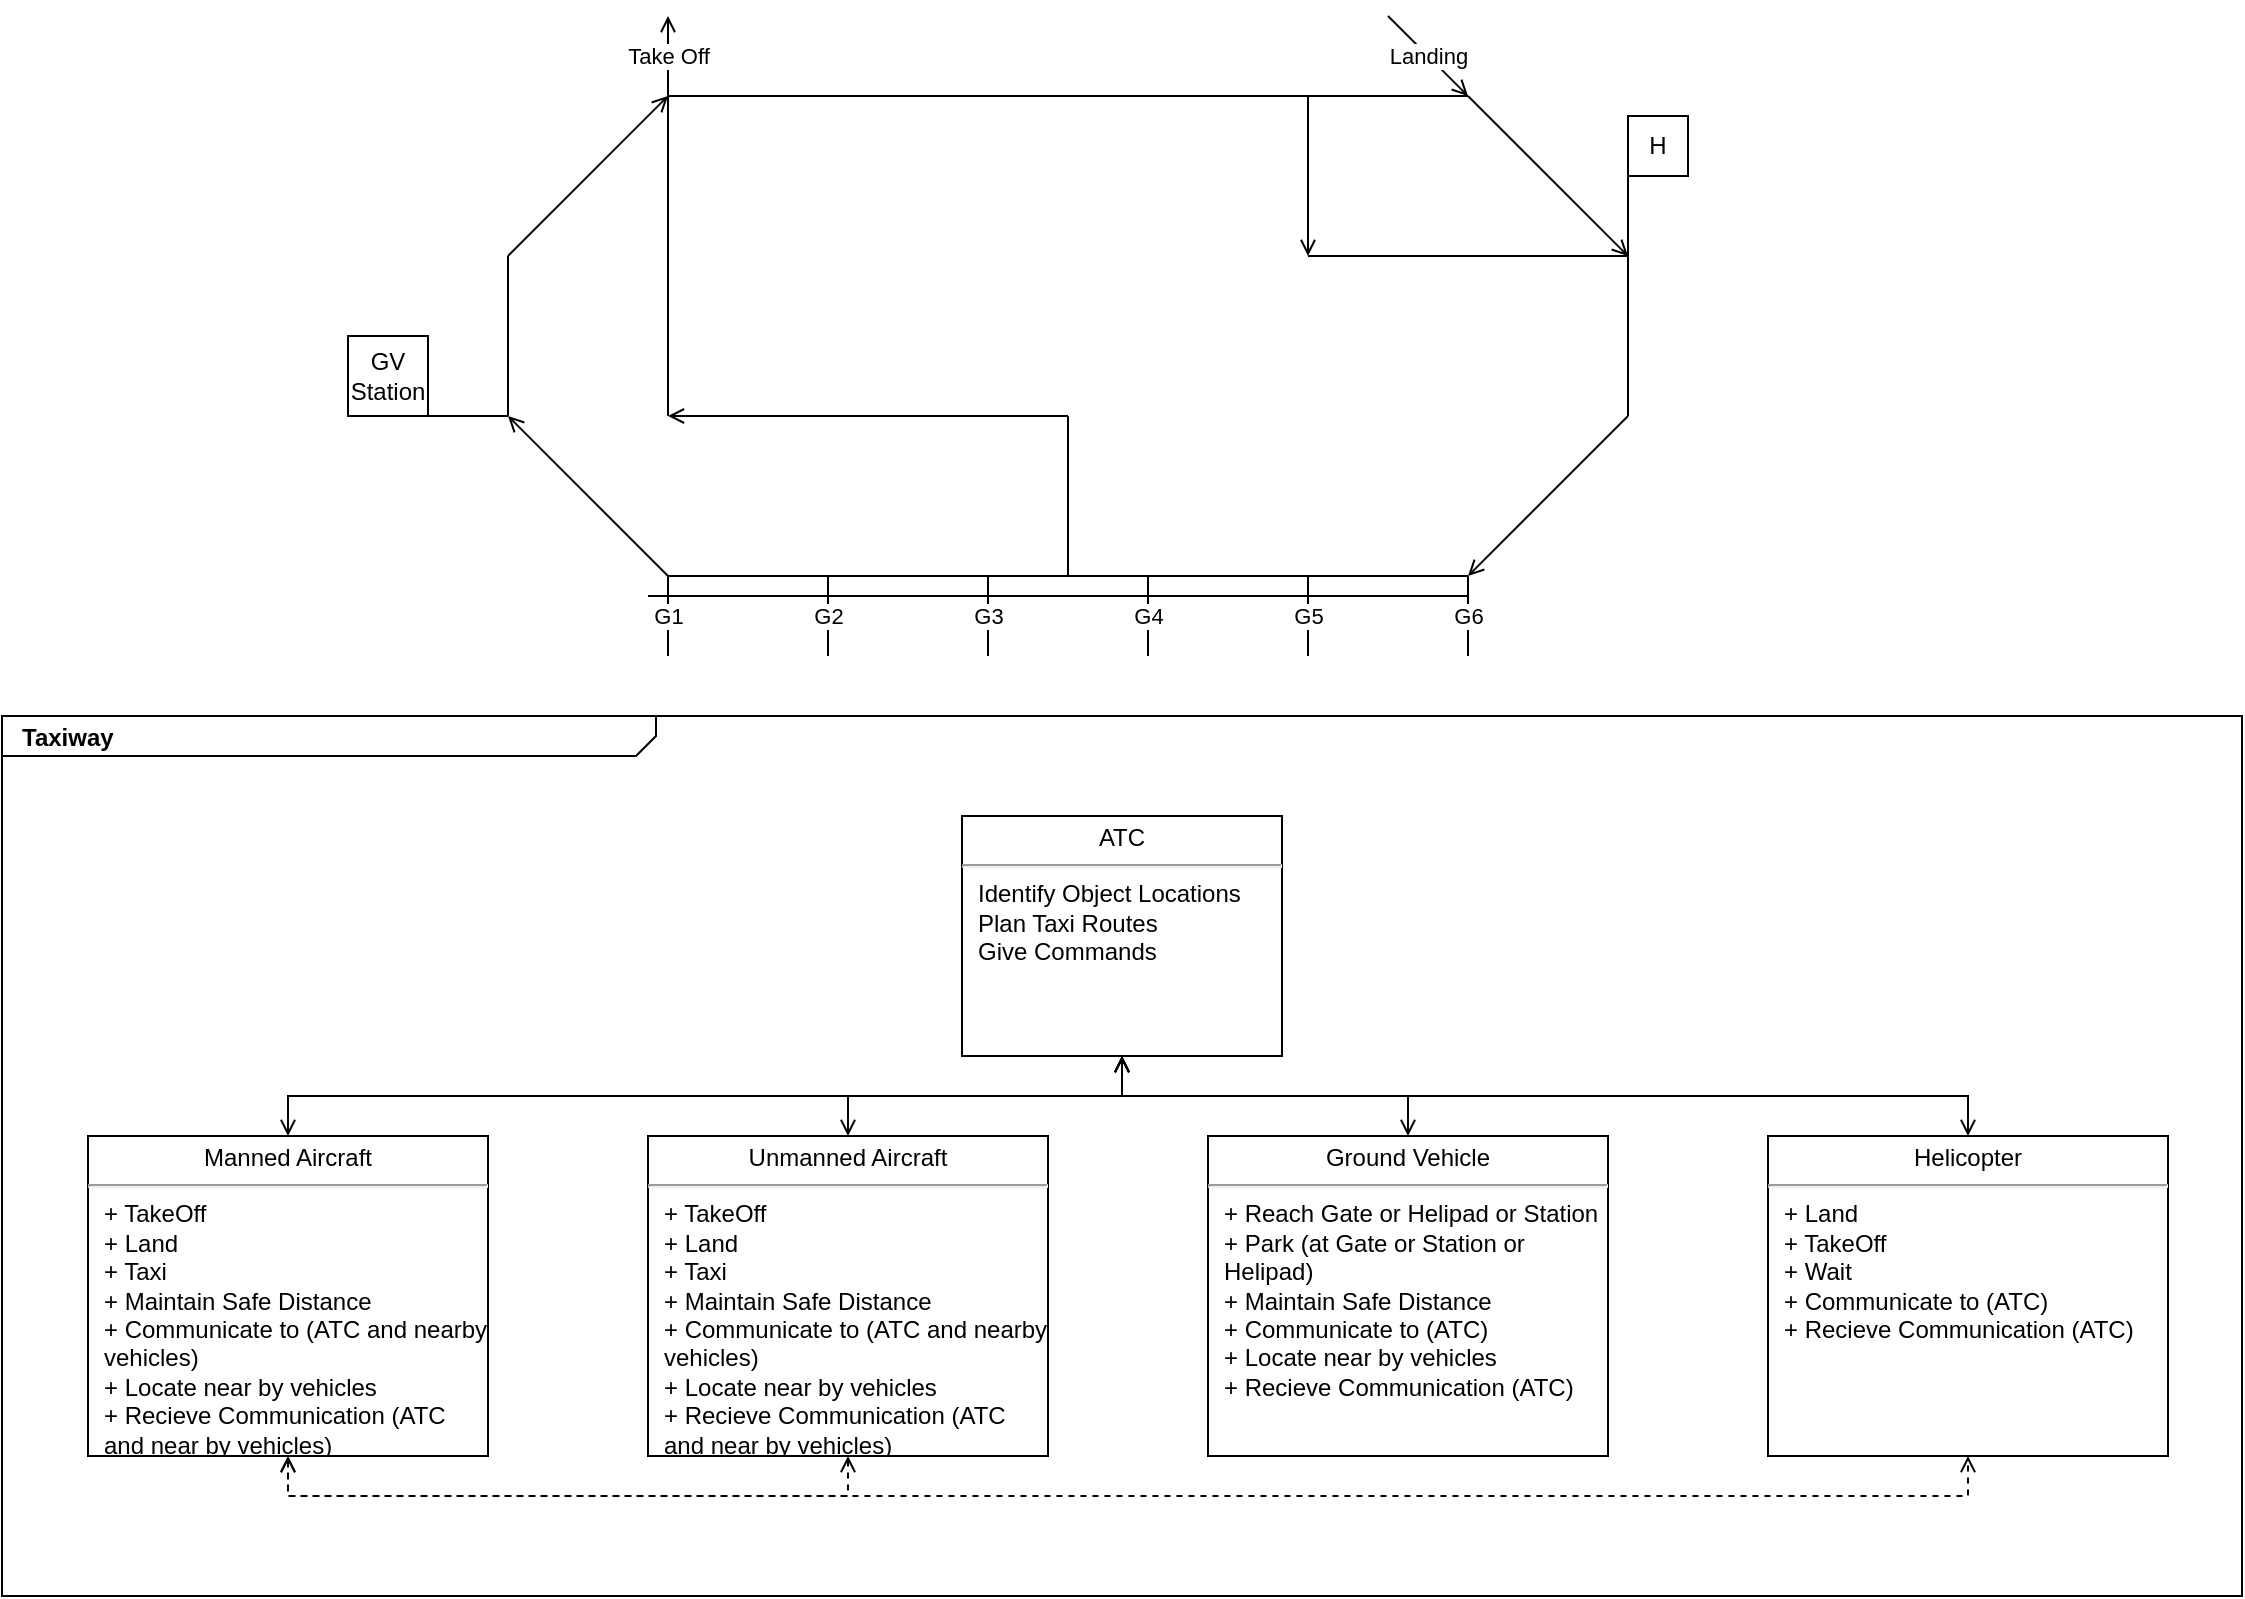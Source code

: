 <mxfile version="17.2.4" type="device"><diagram name="Page-1" id="929967ad-93f9-6ef4-fab6-5d389245f69c"><mxGraphModel dx="1422" dy="2063" grid="1" gridSize="10" guides="1" tooltips="1" connect="1" arrows="1" fold="1" page="1" pageScale="1.5" pageWidth="1169" pageHeight="826" background="none" math="0" shadow="0"><root><mxCell id="0" style=";html=1;"/><mxCell id="1" style=";html=1;" parent="0"/><mxCell id="1672d66443f91eb5-1" value="&lt;p style=&quot;margin: 0px ; margin-top: 4px ; margin-left: 10px ; text-align: left&quot;&gt;&lt;b&gt;Taxiway&lt;/b&gt;&lt;/p&gt;" style="html=1;strokeWidth=1;shape=mxgraph.sysml.package;html=1;overflow=fill;whiteSpace=wrap;fillColor=none;gradientColor=none;fontSize=12;align=center;labelX=327.64;" parent="1" vertex="1"><mxGeometry x="397" y="350" width="1120" height="440" as="geometry"/></mxCell><mxCell id="wfqT1Ex1SJNgyaG1Ik6t-33" style="edgeStyle=orthogonalEdgeStyle;rounded=0;orthogonalLoop=1;jettySize=auto;html=1;exitX=0.5;exitY=1;exitDx=0;exitDy=0;startArrow=open;startFill=0;endArrow=open;endFill=0;entryX=0.5;entryY=0;entryDx=0;entryDy=0;" edge="1" parent="1" source="1672d66443f91eb5-10" target="wfqT1Ex1SJNgyaG1Ik6t-30"><mxGeometry relative="1" as="geometry"/></mxCell><mxCell id="1672d66443f91eb5-10" value="&lt;p style=&quot;margin: 0px ; margin-top: 4px ; text-align: center&quot;&gt;ATC&lt;/p&gt;&lt;hr&gt;&lt;p style=&quot;margin: 0px ; margin-left: 8px ; text-align: left&quot;&gt;Identify Object Locations&lt;/p&gt;&lt;p style=&quot;margin: 0px ; margin-left: 8px ; text-align: left&quot;&gt;Plan Taxi Routes&lt;/p&gt;&lt;p style=&quot;margin: 0px ; margin-left: 8px ; text-align: left&quot;&gt;Give Commands&lt;/p&gt;" style="shape=rect;html=1;overflow=fill;whiteSpace=wrap;" parent="1" vertex="1"><mxGeometry x="877" y="400" width="160" height="120" as="geometry"/></mxCell><mxCell id="wfqT1Ex1SJNgyaG1Ik6t-1" value="" style="endArrow=none;html=1;rounded=0;" edge="1" parent="1"><mxGeometry width="50" height="50" relative="1" as="geometry"><mxPoint x="730" y="40" as="sourcePoint"/><mxPoint x="1130" y="40" as="targetPoint"/><Array as="points"/></mxGeometry></mxCell><mxCell id="wfqT1Ex1SJNgyaG1Ik6t-2" value="" style="endArrow=none;html=1;rounded=0;endFill=0;startArrow=open;startFill=0;" edge="1" parent="1"><mxGeometry width="50" height="50" relative="1" as="geometry"><mxPoint x="1210" y="120" as="sourcePoint"/><mxPoint x="1130" y="40" as="targetPoint"/></mxGeometry></mxCell><mxCell id="wfqT1Ex1SJNgyaG1Ik6t-3" value="" style="endArrow=none;html=1;rounded=0;" edge="1" parent="1"><mxGeometry width="50" height="50" relative="1" as="geometry"><mxPoint x="1210" y="200" as="sourcePoint"/><mxPoint x="1210" y="120" as="targetPoint"/></mxGeometry></mxCell><mxCell id="wfqT1Ex1SJNgyaG1Ik6t-4" value="" style="endArrow=none;html=1;rounded=0;startArrow=open;startFill=0;" edge="1" parent="1"><mxGeometry width="50" height="50" relative="1" as="geometry"><mxPoint x="1130" y="280" as="sourcePoint"/><mxPoint x="1210" y="200" as="targetPoint"/></mxGeometry></mxCell><mxCell id="wfqT1Ex1SJNgyaG1Ik6t-5" value="Landing" style="endArrow=open;html=1;rounded=0;endFill=0;" edge="1" parent="1"><mxGeometry width="50" height="50" relative="1" as="geometry"><mxPoint x="1090" as="sourcePoint"/><mxPoint x="1130" y="40" as="targetPoint"/></mxGeometry></mxCell><mxCell id="wfqT1Ex1SJNgyaG1Ik6t-6" value="" style="endArrow=open;html=1;rounded=0;endFill=0;" edge="1" parent="1"><mxGeometry width="50" height="50" relative="1" as="geometry"><mxPoint x="650" y="120" as="sourcePoint"/><mxPoint x="730" y="40" as="targetPoint"/></mxGeometry></mxCell><mxCell id="wfqT1Ex1SJNgyaG1Ik6t-7" value="" style="endArrow=none;html=1;rounded=0;" edge="1" parent="1"><mxGeometry width="50" height="50" relative="1" as="geometry"><mxPoint x="650" y="200" as="sourcePoint"/><mxPoint x="650" y="120" as="targetPoint"/></mxGeometry></mxCell><mxCell id="wfqT1Ex1SJNgyaG1Ik6t-8" value="" style="endArrow=open;html=1;rounded=0;endFill=0;" edge="1" parent="1"><mxGeometry width="50" height="50" relative="1" as="geometry"><mxPoint x="730" y="280" as="sourcePoint"/><mxPoint x="650" y="200" as="targetPoint"/></mxGeometry></mxCell><mxCell id="wfqT1Ex1SJNgyaG1Ik6t-9" value="" style="endArrow=none;html=1;rounded=0;" edge="1" parent="1"><mxGeometry width="50" height="50" relative="1" as="geometry"><mxPoint x="730" y="280" as="sourcePoint"/><mxPoint x="1130" y="280" as="targetPoint"/></mxGeometry></mxCell><mxCell id="wfqT1Ex1SJNgyaG1Ik6t-10" value="Take Off" style="endArrow=none;html=1;rounded=0;endFill=0;startArrow=open;startFill=0;" edge="1" parent="1"><mxGeometry width="50" height="50" relative="1" as="geometry"><mxPoint x="730" as="sourcePoint"/><mxPoint x="730" y="40" as="targetPoint"/></mxGeometry></mxCell><mxCell id="wfqT1Ex1SJNgyaG1Ik6t-11" value="G1" style="endArrow=none;html=1;rounded=0;" edge="1" parent="1"><mxGeometry width="50" height="50" relative="1" as="geometry"><mxPoint x="730" y="280" as="sourcePoint"/><mxPoint x="730" y="320" as="targetPoint"/></mxGeometry></mxCell><mxCell id="wfqT1Ex1SJNgyaG1Ik6t-12" value="G2" style="endArrow=none;html=1;rounded=0;" edge="1" parent="1"><mxGeometry width="50" height="50" relative="1" as="geometry"><mxPoint x="810" y="280" as="sourcePoint"/><mxPoint x="810" y="320" as="targetPoint"/></mxGeometry></mxCell><mxCell id="wfqT1Ex1SJNgyaG1Ik6t-13" value="G3" style="endArrow=none;html=1;rounded=0;" edge="1" parent="1"><mxGeometry width="50" height="50" relative="1" as="geometry"><mxPoint x="890" y="280" as="sourcePoint"/><mxPoint x="890" y="320" as="targetPoint"/></mxGeometry></mxCell><mxCell id="wfqT1Ex1SJNgyaG1Ik6t-14" value="G4" style="endArrow=none;html=1;rounded=0;" edge="1" parent="1"><mxGeometry width="50" height="50" relative="1" as="geometry"><mxPoint x="970" y="280" as="sourcePoint"/><mxPoint x="970" y="320" as="targetPoint"/></mxGeometry></mxCell><mxCell id="wfqT1Ex1SJNgyaG1Ik6t-15" value="G5" style="endArrow=none;html=1;rounded=0;" edge="1" parent="1"><mxGeometry width="50" height="50" relative="1" as="geometry"><mxPoint x="1050" y="280" as="sourcePoint"/><mxPoint x="1050" y="320" as="targetPoint"/></mxGeometry></mxCell><mxCell id="wfqT1Ex1SJNgyaG1Ik6t-16" value="H" style="rounded=0;whiteSpace=wrap;html=1;" vertex="1" parent="1"><mxGeometry x="1210" y="50" width="30" height="30" as="geometry"/></mxCell><mxCell id="wfqT1Ex1SJNgyaG1Ik6t-17" value="G6" style="endArrow=none;html=1;rounded=0;" edge="1" parent="1"><mxGeometry width="50" height="50" relative="1" as="geometry"><mxPoint x="1130" y="280" as="sourcePoint"/><mxPoint x="1130" y="320" as="targetPoint"/></mxGeometry></mxCell><mxCell id="wfqT1Ex1SJNgyaG1Ik6t-19" value="GV Station" style="rounded=0;whiteSpace=wrap;html=1;" vertex="1" parent="1"><mxGeometry x="570" y="160" width="40" height="40" as="geometry"/></mxCell><mxCell id="wfqT1Ex1SJNgyaG1Ik6t-20" value="" style="endArrow=none;html=1;rounded=0;exitX=1;exitY=1;exitDx=0;exitDy=0;" edge="1" parent="1" source="wfqT1Ex1SJNgyaG1Ik6t-19"><mxGeometry width="50" height="50" relative="1" as="geometry"><mxPoint x="880" y="110" as="sourcePoint"/><mxPoint x="650" y="200" as="targetPoint"/></mxGeometry></mxCell><mxCell id="wfqT1Ex1SJNgyaG1Ik6t-22" value="" style="endArrow=none;html=1;rounded=0;entryX=0;entryY=1;entryDx=0;entryDy=0;" edge="1" parent="1" target="wfqT1Ex1SJNgyaG1Ik6t-16"><mxGeometry width="50" height="50" relative="1" as="geometry"><mxPoint x="1210" y="120" as="sourcePoint"/><mxPoint x="930" y="50" as="targetPoint"/></mxGeometry></mxCell><mxCell id="wfqT1Ex1SJNgyaG1Ik6t-37" style="edgeStyle=orthogonalEdgeStyle;rounded=0;orthogonalLoop=1;jettySize=auto;html=1;exitX=0.5;exitY=1;exitDx=0;exitDy=0;startArrow=open;startFill=0;endArrow=open;endFill=0;entryX=0.5;entryY=1;entryDx=0;entryDy=0;dashed=1;" edge="1" parent="1" source="wfqT1Ex1SJNgyaG1Ik6t-30" target="wfqT1Ex1SJNgyaG1Ik6t-38"><mxGeometry relative="1" as="geometry"><Array as="points"><mxPoint x="540" y="740"/><mxPoint x="1380" y="740"/></Array></mxGeometry></mxCell><mxCell id="wfqT1Ex1SJNgyaG1Ik6t-30" value="&lt;p style=&quot;margin: 0px ; margin-top: 4px ; text-align: center&quot;&gt;Manned Aircraft&lt;/p&gt;&lt;hr&gt;&lt;p style=&quot;margin: 0px ; margin-left: 8px ; text-align: left&quot;&gt;+ TakeOff&lt;/p&gt;&lt;p style=&quot;margin: 0px ; margin-left: 8px ; text-align: left&quot;&gt;+ Land&lt;/p&gt;&lt;p style=&quot;margin: 0px ; margin-left: 8px ; text-align: left&quot;&gt;+ Taxi&lt;/p&gt;&lt;p style=&quot;margin: 0px ; margin-left: 8px ; text-align: left&quot;&gt;+ Maintain Safe Distance&lt;/p&gt;&lt;p style=&quot;margin: 0px ; margin-left: 8px ; text-align: left&quot;&gt;+ Communicate to (ATC and nearby vehicles)&lt;/p&gt;&lt;p style=&quot;margin: 0px ; margin-left: 8px ; text-align: left&quot;&gt;+ Locate near by vehicles&lt;/p&gt;&lt;p style=&quot;margin: 0px ; margin-left: 8px ; text-align: left&quot;&gt;+ Recieve Communication (ATC and near by vehicles)&lt;/p&gt;" style="shape=rect;html=1;overflow=fill;whiteSpace=wrap;" vertex="1" parent="1"><mxGeometry x="440" y="560" width="200" height="160" as="geometry"/></mxCell><mxCell id="wfqT1Ex1SJNgyaG1Ik6t-34" style="edgeStyle=orthogonalEdgeStyle;rounded=0;orthogonalLoop=1;jettySize=auto;html=1;exitX=0.5;exitY=0;exitDx=0;exitDy=0;startArrow=open;startFill=0;endArrow=open;endFill=0;entryX=0.5;entryY=1;entryDx=0;entryDy=0;" edge="1" parent="1" source="wfqT1Ex1SJNgyaG1Ik6t-31" target="1672d66443f91eb5-10"><mxGeometry relative="1" as="geometry"/></mxCell><mxCell id="wfqT1Ex1SJNgyaG1Ik6t-39" style="edgeStyle=orthogonalEdgeStyle;rounded=0;orthogonalLoop=1;jettySize=auto;html=1;exitX=0.5;exitY=1;exitDx=0;exitDy=0;entryX=0.5;entryY=1;entryDx=0;entryDy=0;dashed=1;startArrow=open;startFill=0;endArrow=open;endFill=0;" edge="1" parent="1" source="wfqT1Ex1SJNgyaG1Ik6t-31" target="wfqT1Ex1SJNgyaG1Ik6t-30"><mxGeometry relative="1" as="geometry"/></mxCell><mxCell id="wfqT1Ex1SJNgyaG1Ik6t-31" value="&lt;p style=&quot;margin: 0px ; margin-top: 4px ; text-align: center&quot;&gt;Unmanned Aircraft&lt;/p&gt;&lt;hr&gt;&lt;p style=&quot;margin: 0px ; margin-left: 8px ; text-align: left&quot;&gt;+ TakeOff&lt;/p&gt;&lt;p style=&quot;margin: 0px ; margin-left: 8px ; text-align: left&quot;&gt;+ Land&lt;/p&gt;&lt;p style=&quot;margin: 0px ; margin-left: 8px ; text-align: left&quot;&gt;+ Taxi&lt;/p&gt;&lt;p style=&quot;margin: 0px ; margin-left: 8px ; text-align: left&quot;&gt;+ Maintain Safe Distance&lt;/p&gt;&lt;p style=&quot;margin: 0px ; margin-left: 8px ; text-align: left&quot;&gt;+ Communicate to (ATC and nearby vehicles)&lt;/p&gt;&lt;p style=&quot;margin: 0px ; margin-left: 8px ; text-align: left&quot;&gt;+ Locate near by vehicles&lt;/p&gt;&lt;p style=&quot;margin: 0px ; margin-left: 8px ; text-align: left&quot;&gt;+ Recieve Communication (ATC and near by vehicles)&lt;/p&gt;" style="shape=rect;html=1;overflow=fill;whiteSpace=wrap;" vertex="1" parent="1"><mxGeometry x="720" y="560" width="200" height="160" as="geometry"/></mxCell><mxCell id="wfqT1Ex1SJNgyaG1Ik6t-36" style="edgeStyle=orthogonalEdgeStyle;rounded=0;orthogonalLoop=1;jettySize=auto;html=1;exitX=0.5;exitY=0;exitDx=0;exitDy=0;startArrow=open;startFill=0;endArrow=open;endFill=0;entryX=0.5;entryY=1;entryDx=0;entryDy=0;" edge="1" parent="1" source="wfqT1Ex1SJNgyaG1Ik6t-35" target="1672d66443f91eb5-10"><mxGeometry relative="1" as="geometry"><mxPoint x="930" y="520" as="targetPoint"/></mxGeometry></mxCell><mxCell id="wfqT1Ex1SJNgyaG1Ik6t-35" value="&lt;p style=&quot;margin: 0px ; margin-top: 4px ; text-align: center&quot;&gt;Ground Vehicle&lt;/p&gt;&lt;hr&gt;&lt;p style=&quot;margin: 0px ; margin-left: 8px ; text-align: left&quot;&gt;&lt;span&gt;+ Reach Gate or Helipad or Station&lt;/span&gt;&lt;br&gt;&lt;span&gt;+ Park (at Gate or Station or Helipad)&lt;/span&gt;&lt;br&gt;&lt;span&gt;+ Maintain Safe Distance&lt;/span&gt;&lt;br&gt;&lt;span&gt;+ Communicate to (ATC)&lt;/span&gt;&lt;br&gt;&lt;span&gt;+ Locate near by vehicles&lt;/span&gt;&lt;br&gt;&lt;span&gt;+ Recieve Communication (ATC)&lt;/span&gt;&lt;br&gt;&lt;/p&gt;" style="shape=rect;html=1;overflow=fill;whiteSpace=wrap;" vertex="1" parent="1"><mxGeometry x="1000" y="560" width="200" height="160" as="geometry"/></mxCell><mxCell id="wfqT1Ex1SJNgyaG1Ik6t-40" style="edgeStyle=orthogonalEdgeStyle;rounded=0;orthogonalLoop=1;jettySize=auto;html=1;exitX=0.5;exitY=0;exitDx=0;exitDy=0;entryX=0.5;entryY=1;entryDx=0;entryDy=0;startArrow=open;startFill=0;endArrow=open;endFill=0;" edge="1" parent="1" source="wfqT1Ex1SJNgyaG1Ik6t-38" target="1672d66443f91eb5-10"><mxGeometry relative="1" as="geometry"/></mxCell><mxCell id="wfqT1Ex1SJNgyaG1Ik6t-38" value="&lt;p style=&quot;margin: 0px ; margin-top: 4px ; text-align: center&quot;&gt;Helicopter&lt;/p&gt;&lt;hr&gt;&lt;p style=&quot;margin: 0px ; margin-left: 8px ; text-align: left&quot;&gt;&lt;span&gt;+ Land&lt;/span&gt;&lt;br&gt;&lt;span&gt;+ TakeOff&lt;/span&gt;&lt;/p&gt;&lt;p style=&quot;margin: 0px ; margin-left: 8px ; text-align: left&quot;&gt;&lt;span&gt;+ Wait&lt;/span&gt;&lt;br&gt;&lt;span&gt;+ Communicate to (ATC)&lt;/span&gt;&lt;br&gt;&lt;span&gt;+ Recieve Communication (ATC)&lt;/span&gt;&lt;br&gt;&lt;/p&gt;" style="shape=rect;html=1;overflow=fill;whiteSpace=wrap;" vertex="1" parent="1"><mxGeometry x="1280" y="560" width="200" height="160" as="geometry"/></mxCell><mxCell id="wfqT1Ex1SJNgyaG1Ik6t-41" value="" style="endArrow=none;html=1;rounded=0;" edge="1" parent="1"><mxGeometry width="50" height="50" relative="1" as="geometry"><mxPoint x="930" y="280" as="sourcePoint"/><mxPoint x="930" y="200" as="targetPoint"/></mxGeometry></mxCell><mxCell id="wfqT1Ex1SJNgyaG1Ik6t-42" value="" style="endArrow=none;html=1;rounded=0;endFill=0;startArrow=open;startFill=0;" edge="1" parent="1"><mxGeometry width="50" height="50" relative="1" as="geometry"><mxPoint x="730" y="200" as="sourcePoint"/><mxPoint x="930" y="200" as="targetPoint"/></mxGeometry></mxCell><mxCell id="wfqT1Ex1SJNgyaG1Ik6t-43" value="" style="endArrow=none;html=1;rounded=0;" edge="1" parent="1"><mxGeometry width="50" height="50" relative="1" as="geometry"><mxPoint x="730" y="200" as="sourcePoint"/><mxPoint x="730" y="40" as="targetPoint"/></mxGeometry></mxCell><mxCell id="wfqT1Ex1SJNgyaG1Ik6t-44" value="" style="endArrow=none;html=1;rounded=0;endFill=0;startArrow=open;startFill=0;" edge="1" parent="1"><mxGeometry width="50" height="50" relative="1" as="geometry"><mxPoint x="1050" y="120" as="sourcePoint"/><mxPoint x="1050" y="40" as="targetPoint"/></mxGeometry></mxCell><mxCell id="wfqT1Ex1SJNgyaG1Ik6t-45" value="" style="endArrow=none;html=1;rounded=0;" edge="1" parent="1"><mxGeometry width="50" height="50" relative="1" as="geometry"><mxPoint x="1210" y="120" as="sourcePoint"/><mxPoint x="1050" y="120" as="targetPoint"/></mxGeometry></mxCell><mxCell id="wfqT1Ex1SJNgyaG1Ik6t-46" value="" style="endArrow=none;html=1;rounded=0;" edge="1" parent="1"><mxGeometry width="50" height="50" relative="1" as="geometry"><mxPoint x="720" y="290" as="sourcePoint"/><mxPoint x="1130" y="290" as="targetPoint"/></mxGeometry></mxCell></root></mxGraphModel></diagram></mxfile>